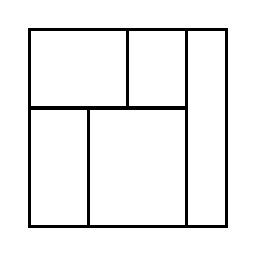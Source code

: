 \begin{tikzpicture}[very thick, scale=.5]
    \draw (0,3) rectangle (5/2,5);
    \draw (5/2,3) rectangle (4,5);
    \draw (0,0) rectangle (3/2,3);
    \draw (3/2,0) rectangle (4,3);
    \draw (4,0) rectangle (5,5);
\end{tikzpicture}
